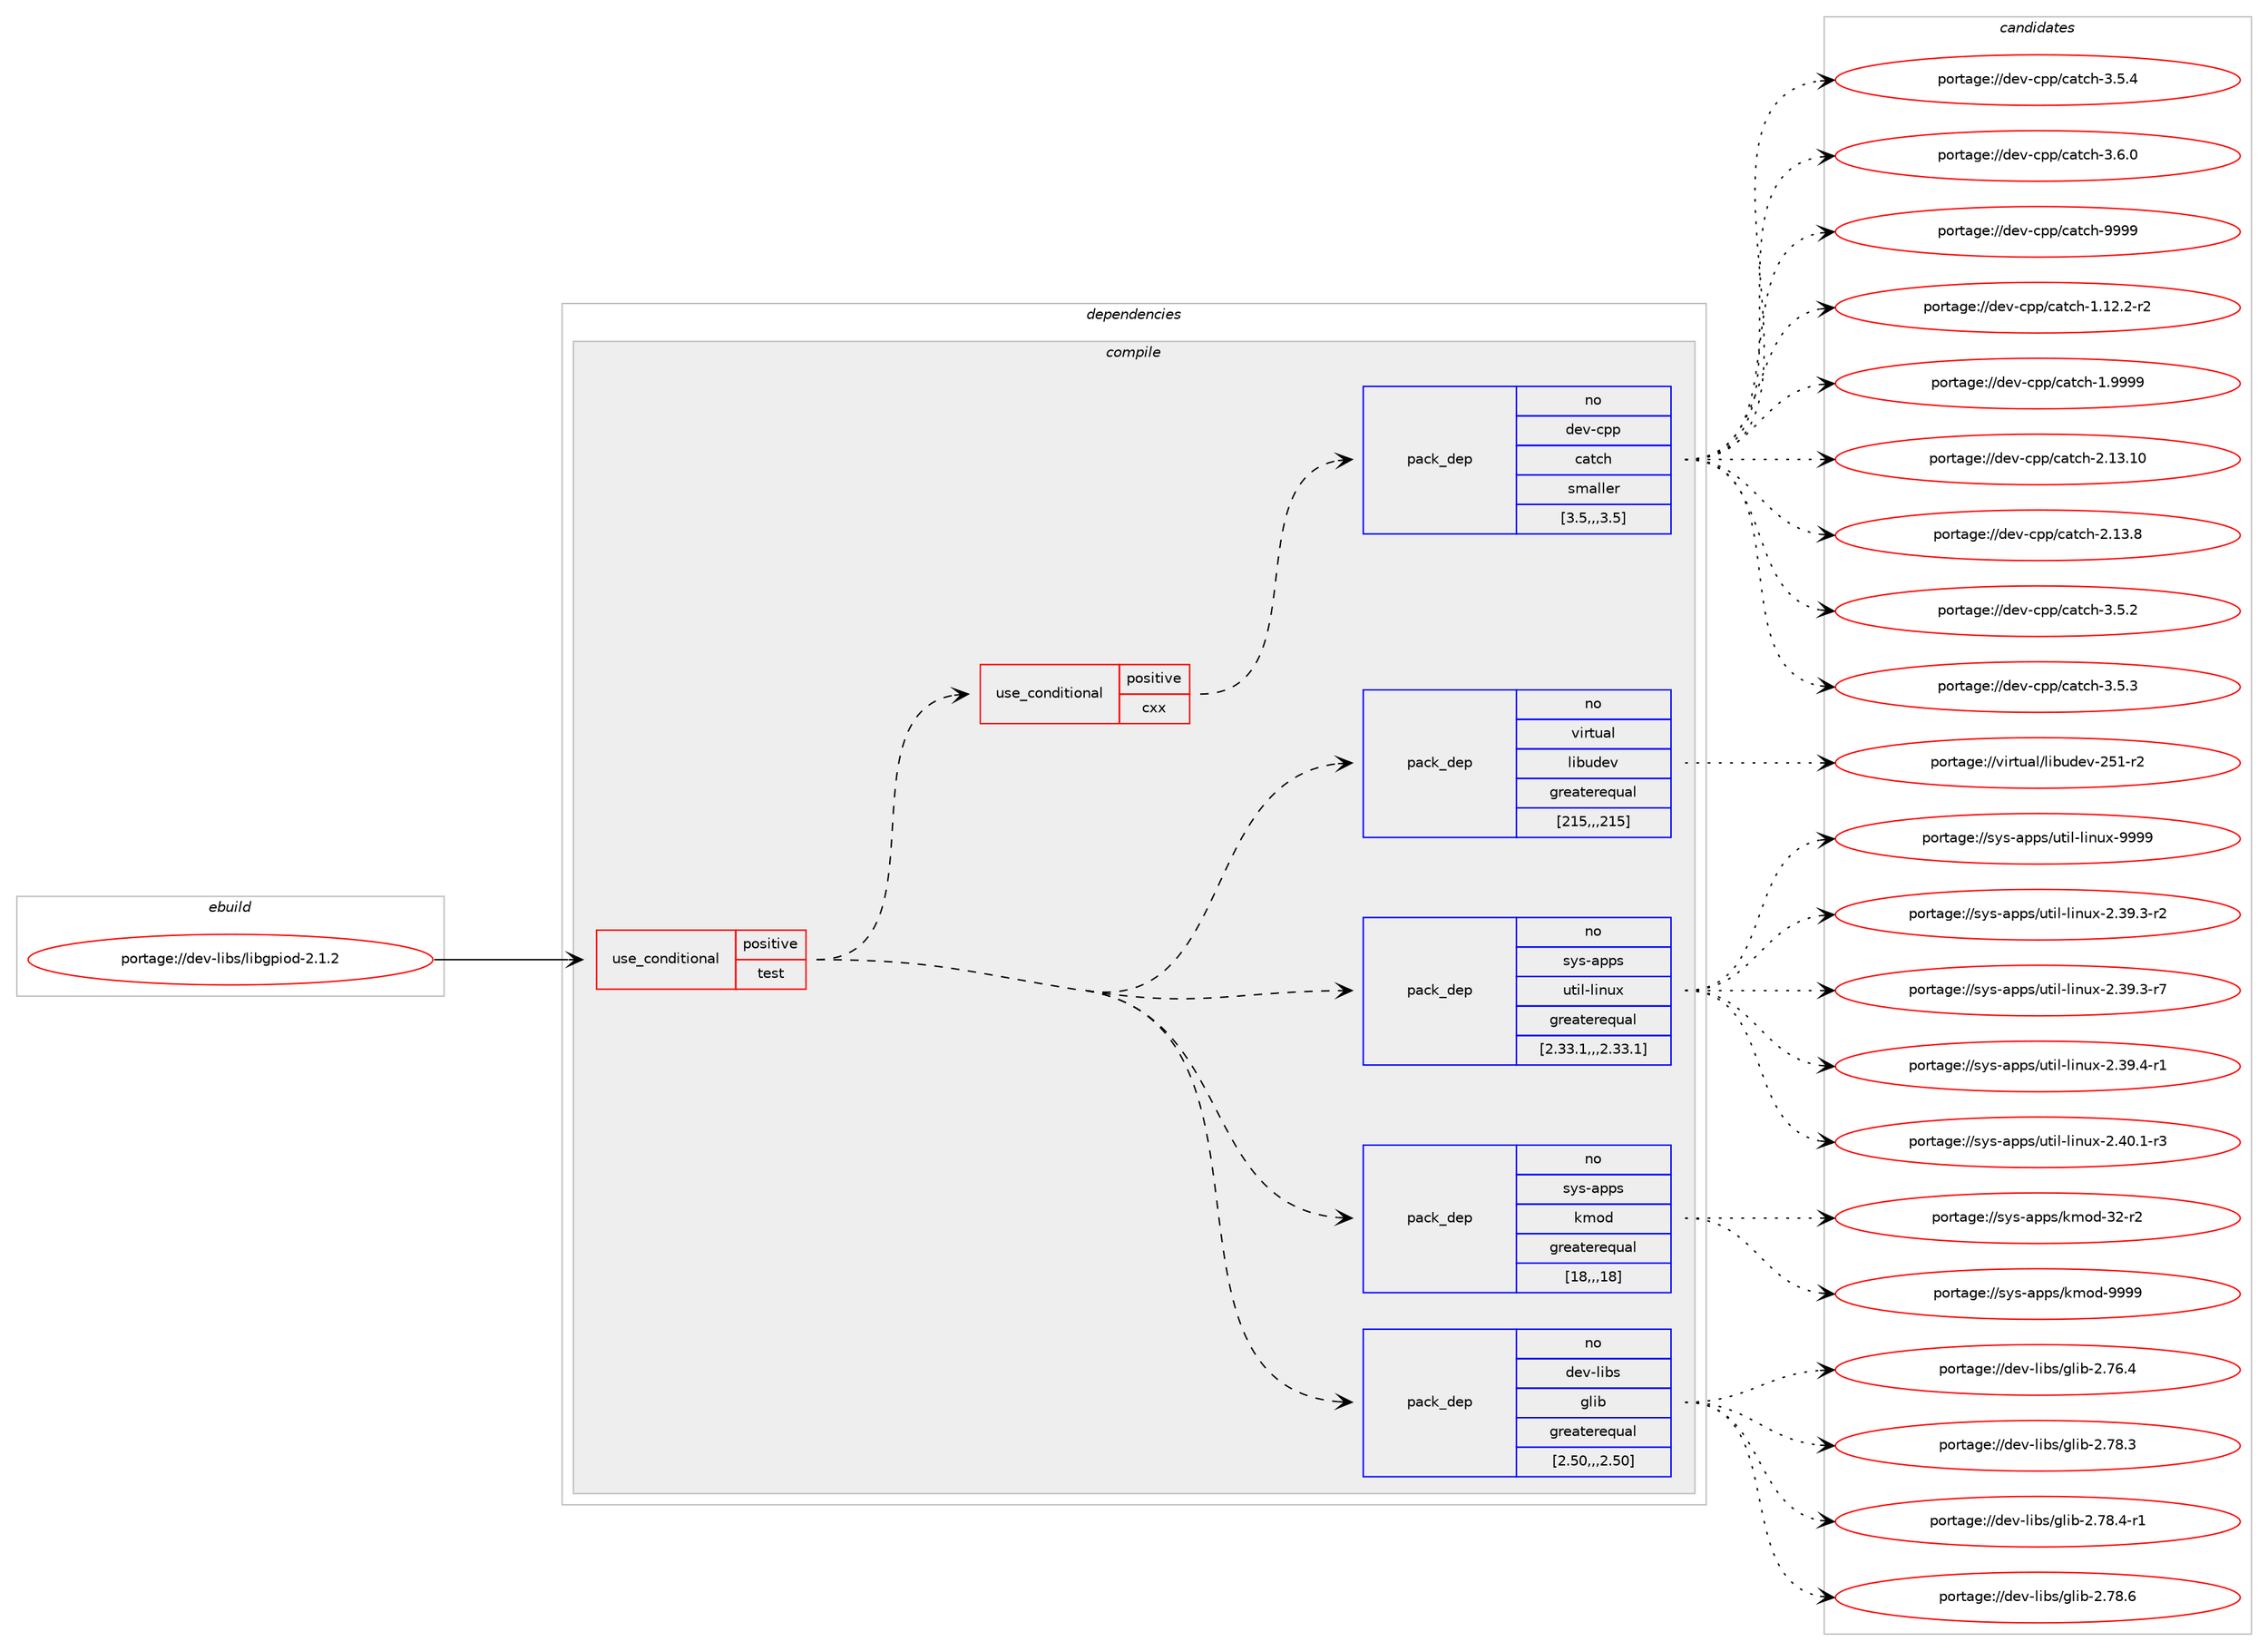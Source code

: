 digraph prolog {

# *************
# Graph options
# *************

newrank=true;
concentrate=true;
compound=true;
graph [rankdir=LR,fontname=Helvetica,fontsize=10,ranksep=1.5];#, ranksep=2.5, nodesep=0.2];
edge  [arrowhead=vee];
node  [fontname=Helvetica,fontsize=10];

# **********
# The ebuild
# **********

subgraph cluster_leftcol {
color=gray;
rank=same;
label=<<i>ebuild</i>>;
id [label="portage://dev-libs/libgpiod-2.1.2", color=red, width=4, href="../dev-libs/libgpiod-2.1.2.svg"];
}

# ****************
# The dependencies
# ****************

subgraph cluster_midcol {
color=gray;
label=<<i>dependencies</i>>;
subgraph cluster_compile {
fillcolor="#eeeeee";
style=filled;
label=<<i>compile</i>>;
subgraph cond26079 {
dependency107309 [label=<<TABLE BORDER="0" CELLBORDER="1" CELLSPACING="0" CELLPADDING="4"><TR><TD ROWSPAN="3" CELLPADDING="10">use_conditional</TD></TR><TR><TD>positive</TD></TR><TR><TD>test</TD></TR></TABLE>>, shape=none, color=red];
subgraph pack80071 {
dependency107310 [label=<<TABLE BORDER="0" CELLBORDER="1" CELLSPACING="0" CELLPADDING="4" WIDTH="220"><TR><TD ROWSPAN="6" CELLPADDING="30">pack_dep</TD></TR><TR><TD WIDTH="110">no</TD></TR><TR><TD>dev-libs</TD></TR><TR><TD>glib</TD></TR><TR><TD>greaterequal</TD></TR><TR><TD>[2.50,,,2.50]</TD></TR></TABLE>>, shape=none, color=blue];
}
dependency107309:e -> dependency107310:w [weight=20,style="dashed",arrowhead="vee"];
subgraph pack80072 {
dependency107311 [label=<<TABLE BORDER="0" CELLBORDER="1" CELLSPACING="0" CELLPADDING="4" WIDTH="220"><TR><TD ROWSPAN="6" CELLPADDING="30">pack_dep</TD></TR><TR><TD WIDTH="110">no</TD></TR><TR><TD>sys-apps</TD></TR><TR><TD>kmod</TD></TR><TR><TD>greaterequal</TD></TR><TR><TD>[18,,,18]</TD></TR></TABLE>>, shape=none, color=blue];
}
dependency107309:e -> dependency107311:w [weight=20,style="dashed",arrowhead="vee"];
subgraph pack80073 {
dependency107312 [label=<<TABLE BORDER="0" CELLBORDER="1" CELLSPACING="0" CELLPADDING="4" WIDTH="220"><TR><TD ROWSPAN="6" CELLPADDING="30">pack_dep</TD></TR><TR><TD WIDTH="110">no</TD></TR><TR><TD>sys-apps</TD></TR><TR><TD>util-linux</TD></TR><TR><TD>greaterequal</TD></TR><TR><TD>[2.33.1,,,2.33.1]</TD></TR></TABLE>>, shape=none, color=blue];
}
dependency107309:e -> dependency107312:w [weight=20,style="dashed",arrowhead="vee"];
subgraph pack80074 {
dependency107313 [label=<<TABLE BORDER="0" CELLBORDER="1" CELLSPACING="0" CELLPADDING="4" WIDTH="220"><TR><TD ROWSPAN="6" CELLPADDING="30">pack_dep</TD></TR><TR><TD WIDTH="110">no</TD></TR><TR><TD>virtual</TD></TR><TR><TD>libudev</TD></TR><TR><TD>greaterequal</TD></TR><TR><TD>[215,,,215]</TD></TR></TABLE>>, shape=none, color=blue];
}
dependency107309:e -> dependency107313:w [weight=20,style="dashed",arrowhead="vee"];
subgraph cond26080 {
dependency107314 [label=<<TABLE BORDER="0" CELLBORDER="1" CELLSPACING="0" CELLPADDING="4"><TR><TD ROWSPAN="3" CELLPADDING="10">use_conditional</TD></TR><TR><TD>positive</TD></TR><TR><TD>cxx</TD></TR></TABLE>>, shape=none, color=red];
subgraph pack80075 {
dependency107315 [label=<<TABLE BORDER="0" CELLBORDER="1" CELLSPACING="0" CELLPADDING="4" WIDTH="220"><TR><TD ROWSPAN="6" CELLPADDING="30">pack_dep</TD></TR><TR><TD WIDTH="110">no</TD></TR><TR><TD>dev-cpp</TD></TR><TR><TD>catch</TD></TR><TR><TD>smaller</TD></TR><TR><TD>[3.5,,,3.5]</TD></TR></TABLE>>, shape=none, color=blue];
}
dependency107314:e -> dependency107315:w [weight=20,style="dashed",arrowhead="vee"];
}
dependency107309:e -> dependency107314:w [weight=20,style="dashed",arrowhead="vee"];
}
id:e -> dependency107309:w [weight=20,style="solid",arrowhead="vee"];
}
subgraph cluster_compileandrun {
fillcolor="#eeeeee";
style=filled;
label=<<i>compile and run</i>>;
}
subgraph cluster_run {
fillcolor="#eeeeee";
style=filled;
label=<<i>run</i>>;
}
}

# **************
# The candidates
# **************

subgraph cluster_choices {
rank=same;
color=gray;
label=<<i>candidates</i>>;

subgraph choice80071 {
color=black;
nodesep=1;
choice1001011184510810598115471031081059845504655544652 [label="portage://dev-libs/glib-2.76.4", color=red, width=4,href="../dev-libs/glib-2.76.4.svg"];
choice1001011184510810598115471031081059845504655564651 [label="portage://dev-libs/glib-2.78.3", color=red, width=4,href="../dev-libs/glib-2.78.3.svg"];
choice10010111845108105981154710310810598455046555646524511449 [label="portage://dev-libs/glib-2.78.4-r1", color=red, width=4,href="../dev-libs/glib-2.78.4-r1.svg"];
choice1001011184510810598115471031081059845504655564654 [label="portage://dev-libs/glib-2.78.6", color=red, width=4,href="../dev-libs/glib-2.78.6.svg"];
dependency107310:e -> choice1001011184510810598115471031081059845504655544652:w [style=dotted,weight="100"];
dependency107310:e -> choice1001011184510810598115471031081059845504655564651:w [style=dotted,weight="100"];
dependency107310:e -> choice10010111845108105981154710310810598455046555646524511449:w [style=dotted,weight="100"];
dependency107310:e -> choice1001011184510810598115471031081059845504655564654:w [style=dotted,weight="100"];
}
subgraph choice80072 {
color=black;
nodesep=1;
choice1151211154597112112115471071091111004551504511450 [label="portage://sys-apps/kmod-32-r2", color=red, width=4,href="../sys-apps/kmod-32-r2.svg"];
choice1151211154597112112115471071091111004557575757 [label="portage://sys-apps/kmod-9999", color=red, width=4,href="../sys-apps/kmod-9999.svg"];
dependency107311:e -> choice1151211154597112112115471071091111004551504511450:w [style=dotted,weight="100"];
dependency107311:e -> choice1151211154597112112115471071091111004557575757:w [style=dotted,weight="100"];
}
subgraph choice80073 {
color=black;
nodesep=1;
choice11512111545971121121154711711610510845108105110117120455046515746514511450 [label="portage://sys-apps/util-linux-2.39.3-r2", color=red, width=4,href="../sys-apps/util-linux-2.39.3-r2.svg"];
choice11512111545971121121154711711610510845108105110117120455046515746514511455 [label="portage://sys-apps/util-linux-2.39.3-r7", color=red, width=4,href="../sys-apps/util-linux-2.39.3-r7.svg"];
choice11512111545971121121154711711610510845108105110117120455046515746524511449 [label="portage://sys-apps/util-linux-2.39.4-r1", color=red, width=4,href="../sys-apps/util-linux-2.39.4-r1.svg"];
choice11512111545971121121154711711610510845108105110117120455046524846494511451 [label="portage://sys-apps/util-linux-2.40.1-r3", color=red, width=4,href="../sys-apps/util-linux-2.40.1-r3.svg"];
choice115121115459711211211547117116105108451081051101171204557575757 [label="portage://sys-apps/util-linux-9999", color=red, width=4,href="../sys-apps/util-linux-9999.svg"];
dependency107312:e -> choice11512111545971121121154711711610510845108105110117120455046515746514511450:w [style=dotted,weight="100"];
dependency107312:e -> choice11512111545971121121154711711610510845108105110117120455046515746514511455:w [style=dotted,weight="100"];
dependency107312:e -> choice11512111545971121121154711711610510845108105110117120455046515746524511449:w [style=dotted,weight="100"];
dependency107312:e -> choice11512111545971121121154711711610510845108105110117120455046524846494511451:w [style=dotted,weight="100"];
dependency107312:e -> choice115121115459711211211547117116105108451081051101171204557575757:w [style=dotted,weight="100"];
}
subgraph choice80074 {
color=black;
nodesep=1;
choice118105114116117971084710810598117100101118455053494511450 [label="portage://virtual/libudev-251-r2", color=red, width=4,href="../virtual/libudev-251-r2.svg"];
dependency107313:e -> choice118105114116117971084710810598117100101118455053494511450:w [style=dotted,weight="100"];
}
subgraph choice80075 {
color=black;
nodesep=1;
choice100101118459911211247999711699104454946495046504511450 [label="portage://dev-cpp/catch-1.12.2-r2", color=red, width=4,href="../dev-cpp/catch-1.12.2-r2.svg"];
choice10010111845991121124799971169910445494657575757 [label="portage://dev-cpp/catch-1.9999", color=red, width=4,href="../dev-cpp/catch-1.9999.svg"];
choice1001011184599112112479997116991044550464951464948 [label="portage://dev-cpp/catch-2.13.10", color=red, width=4,href="../dev-cpp/catch-2.13.10.svg"];
choice10010111845991121124799971169910445504649514656 [label="portage://dev-cpp/catch-2.13.8", color=red, width=4,href="../dev-cpp/catch-2.13.8.svg"];
choice100101118459911211247999711699104455146534650 [label="portage://dev-cpp/catch-3.5.2", color=red, width=4,href="../dev-cpp/catch-3.5.2.svg"];
choice100101118459911211247999711699104455146534651 [label="portage://dev-cpp/catch-3.5.3", color=red, width=4,href="../dev-cpp/catch-3.5.3.svg"];
choice100101118459911211247999711699104455146534652 [label="portage://dev-cpp/catch-3.5.4", color=red, width=4,href="../dev-cpp/catch-3.5.4.svg"];
choice100101118459911211247999711699104455146544648 [label="portage://dev-cpp/catch-3.6.0", color=red, width=4,href="../dev-cpp/catch-3.6.0.svg"];
choice1001011184599112112479997116991044557575757 [label="portage://dev-cpp/catch-9999", color=red, width=4,href="../dev-cpp/catch-9999.svg"];
dependency107315:e -> choice100101118459911211247999711699104454946495046504511450:w [style=dotted,weight="100"];
dependency107315:e -> choice10010111845991121124799971169910445494657575757:w [style=dotted,weight="100"];
dependency107315:e -> choice1001011184599112112479997116991044550464951464948:w [style=dotted,weight="100"];
dependency107315:e -> choice10010111845991121124799971169910445504649514656:w [style=dotted,weight="100"];
dependency107315:e -> choice100101118459911211247999711699104455146534650:w [style=dotted,weight="100"];
dependency107315:e -> choice100101118459911211247999711699104455146534651:w [style=dotted,weight="100"];
dependency107315:e -> choice100101118459911211247999711699104455146534652:w [style=dotted,weight="100"];
dependency107315:e -> choice100101118459911211247999711699104455146544648:w [style=dotted,weight="100"];
dependency107315:e -> choice1001011184599112112479997116991044557575757:w [style=dotted,weight="100"];
}
}

}
